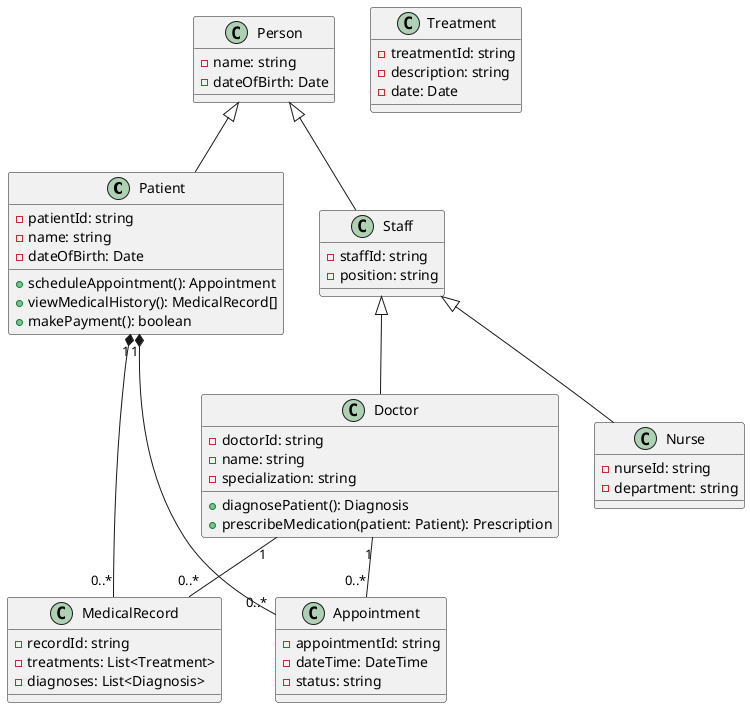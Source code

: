 ```plantuml
@startuml
class Patient {
    - patientId: string
    - name: string
    - dateOfBirth: Date
    + scheduleAppointment(): Appointment
    + viewMedicalHistory(): MedicalRecord[]
    + makePayment(): boolean
}

class Doctor {
    - doctorId: string
    - name: string
    - specialization: string
    + diagnosePatient(): Diagnosis
    + prescribeMedication(patient: Patient): Prescription
}

class Appointment {
    - appointmentId: string
    - dateTime: DateTime
    - status: string
}

class MedicalRecord {
    - recordId: string
    - treatments: List<Treatment>
    - diagnoses: List<Diagnosis>
}

class Person {
    - name: string
    - dateOfBirth: Date
}

class Staff {
    - staffId: string
    - position: string
}

class Nurse {
    - nurseId: string
    - department: string
}

class Treatment {
    - treatmentId: string
    - description: string
    - date: Date
}

Person <|-- Staff
Person <|-- Patient
Staff <|-- Doctor
Staff <|-- Nurse
Patient "1" *-- "0..*" MedicalRecord
Patient "1" *-- "0..*" Appointment
Doctor "1" -- "0..*" Appointment
Doctor "1" -- "0..*" MedicalRecord
@enduml
